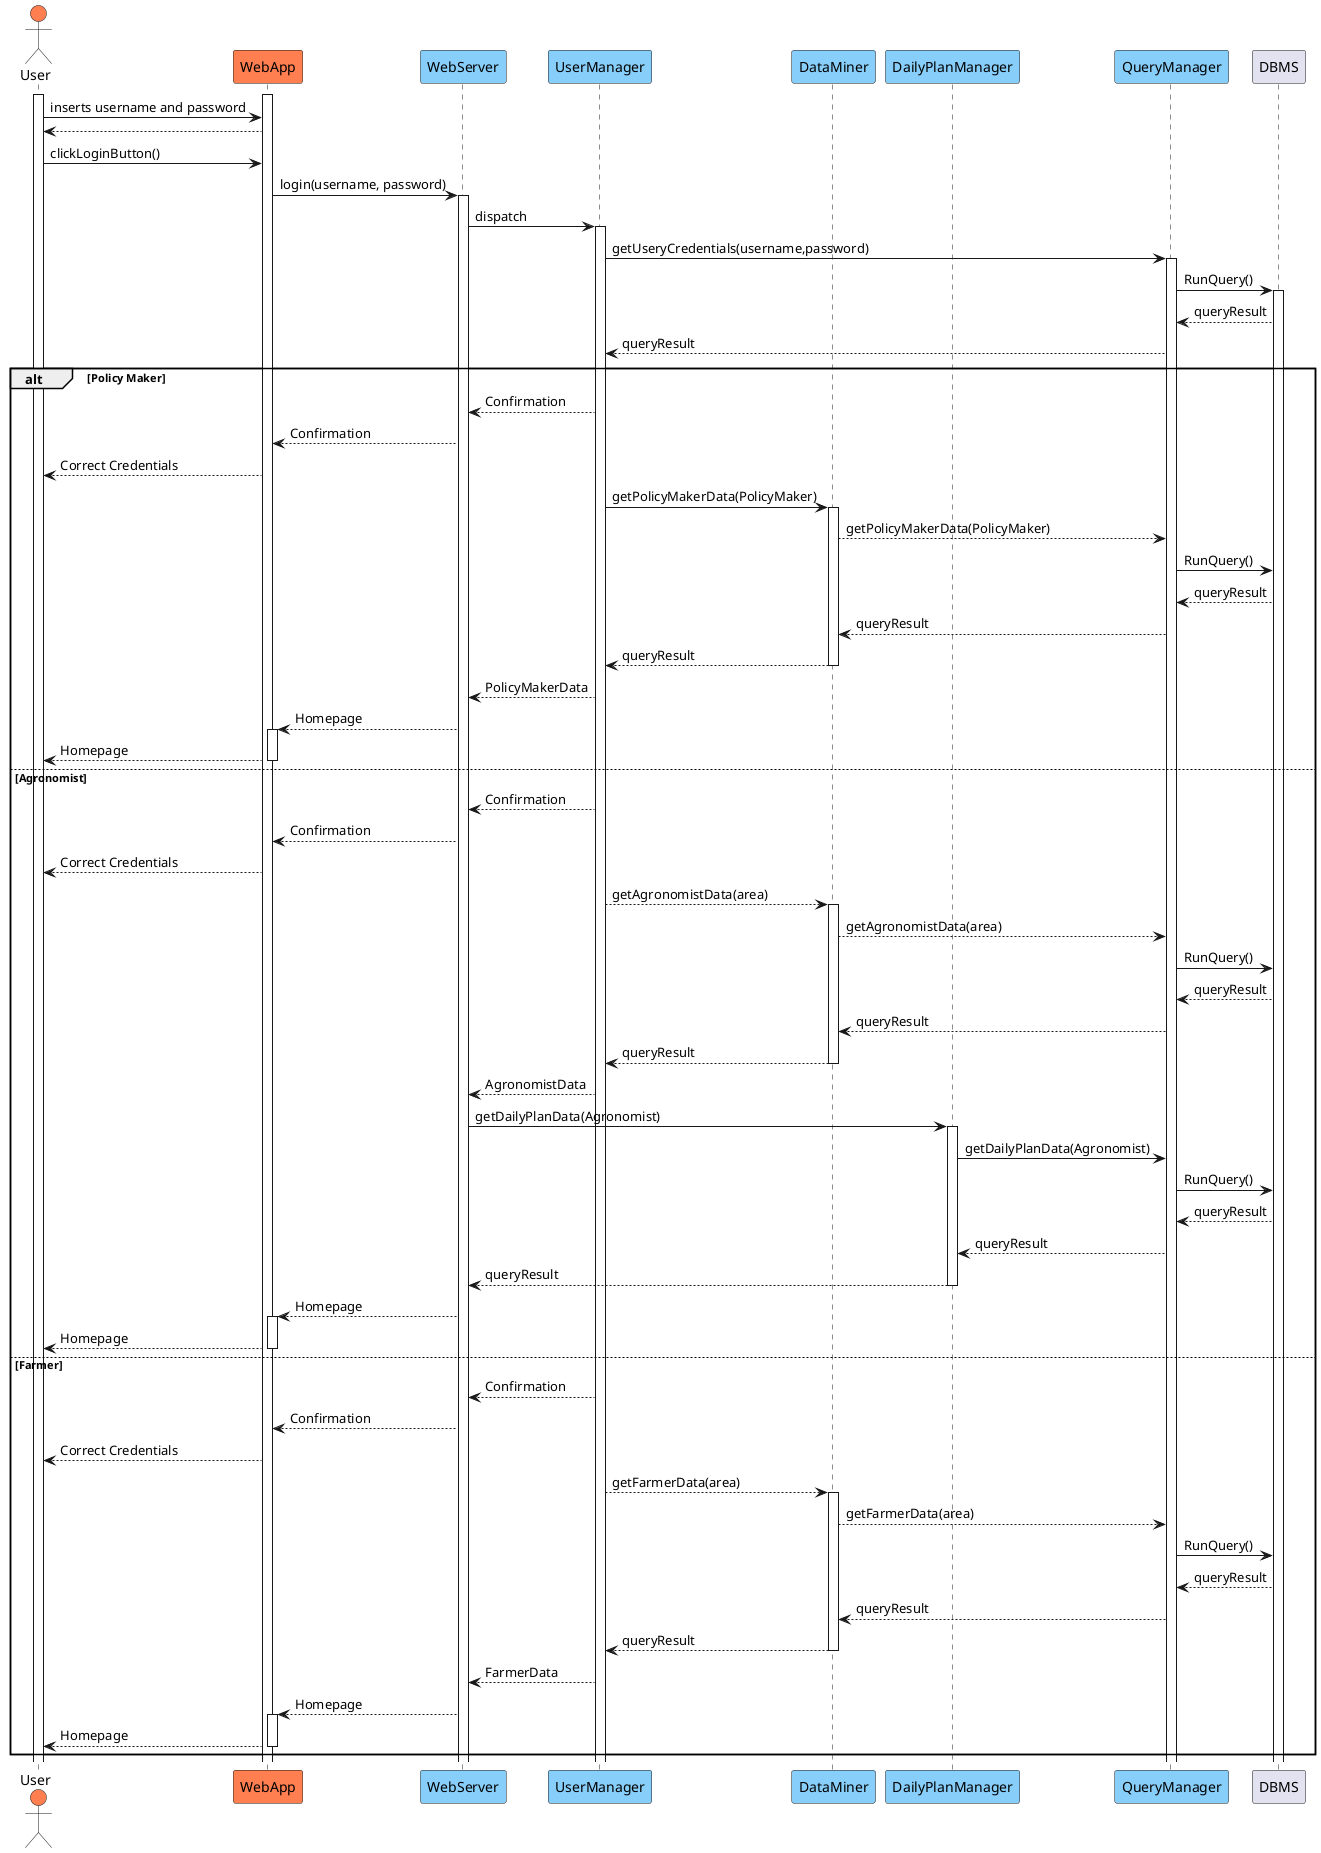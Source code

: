 @startuml
'skinparam style strictuml
'skinparam monochrome true
skinparam actorStyle awsome

actor User #Coral
participant WebApp #Coral
participant WebServer #LightSkyBlue
participant UserManager #LightSkyBlue
participant DataMiner #LightSkyBlue
participant DailyPlanManager #LightSkyBlue
'participant ForumManager #LightSkyBlue
'participant RequestManager #LightSkyBlue
'participant WeatherForecastManager #LightSkyBlue

participant QueryManager #LightSkyBlue
participant DBMS

'participant WeatherForecastService #ADD1B2

Activate User 
Activate WebApp

User->WebApp: inserts username and password
WebApp-->User

User->WebApp: clickLoginButton()

WebApp->WebServer: login(username, password)
Activate WebServer

WebServer->UserManager: dispatch
Activate UserManager

UserManager->QueryManager: getUseryCredentials(username,password)
Activate QueryManager

QueryManager->DBMS: RunQuery()

Activate DBMS

DBMS-->QueryManager : queryResult
QueryManager-->UserManager: queryResult

alt Policy Maker

    UserManager-->WebServer: Confirmation

    WebServer-->WebApp:Confirmation
    WebApp-->User: Correct Credentials

    UserManager->DataMiner: getPolicyMakerData(PolicyMaker)
    Activate DataMiner
    DataMiner-->QueryManager: getPolicyMakerData(PolicyMaker)
    QueryManager->DBMS: RunQuery()
    DBMS-->QueryManager : queryResult
    QueryManager-->DataMiner: queryResult
    DataMiner-->UserManager: queryResult
    Deactivate DataMiner
    UserManager-->WebServer: PolicyMakerData

    
    WebServer-->WebApp: Homepage

    Activate WebApp
    WebApp-->User: Homepage
    Deactivate WebApp

else Agronomist

    UserManager-->WebServer: Confirmation

    WebServer-->WebApp:Confirmation
    WebApp-->User: Correct Credentials
    
    UserManager-->DataMiner: getAgronomistData(area)
    Activate DataMiner
    DataMiner-->QueryManager: getAgronomistData(area)
    QueryManager->DBMS: RunQuery()
    
    DBMS-->QueryManager : queryResult
    QueryManager-->DataMiner: queryResult
    DataMiner-->UserManager: queryResult
    Deactivate DataMiner
    UserManager-->WebServer: AgronomistData


    WebServer->DailyPlanManager: getDailyPlanData(Agronomist)
    Activate DailyPlanManager
    DailyPlanManager->QueryManager: getDailyPlanData(Agronomist)
    QueryManager->DBMS: RunQuery()
    
    DBMS-->QueryManager : queryResult
    QueryManager-->DailyPlanManager: queryResult
    DailyPlanManager-->WebServer: queryResult
    Deactivate DailyPlanManager

    WebServer-->WebApp : Homepage

    Activate WebApp
    WebApp-->User: Homepage
    Deactivate WebApp


else Farmer

    UserManager-->WebServer: Confirmation

    WebServer-->WebApp:Confirmation
    WebApp-->User: Correct Credentials

    UserManager-->DataMiner: getFarmerData(area)
    Activate DataMiner
    DataMiner-->QueryManager: getFarmerData(area)
    QueryManager->DBMS: RunQuery()
    
    DBMS-->QueryManager : queryResult
    QueryManager-->DataMiner: queryResult
    DataMiner-->UserManager: queryResult
    Deactivate DataMiner
    UserManager-->WebServer: FarmerData

    WebServer-->WebApp : Homepage

    Activate WebApp
    WebApp-->User: Homepage
    Deactivate WebApp
   


end

@enduml